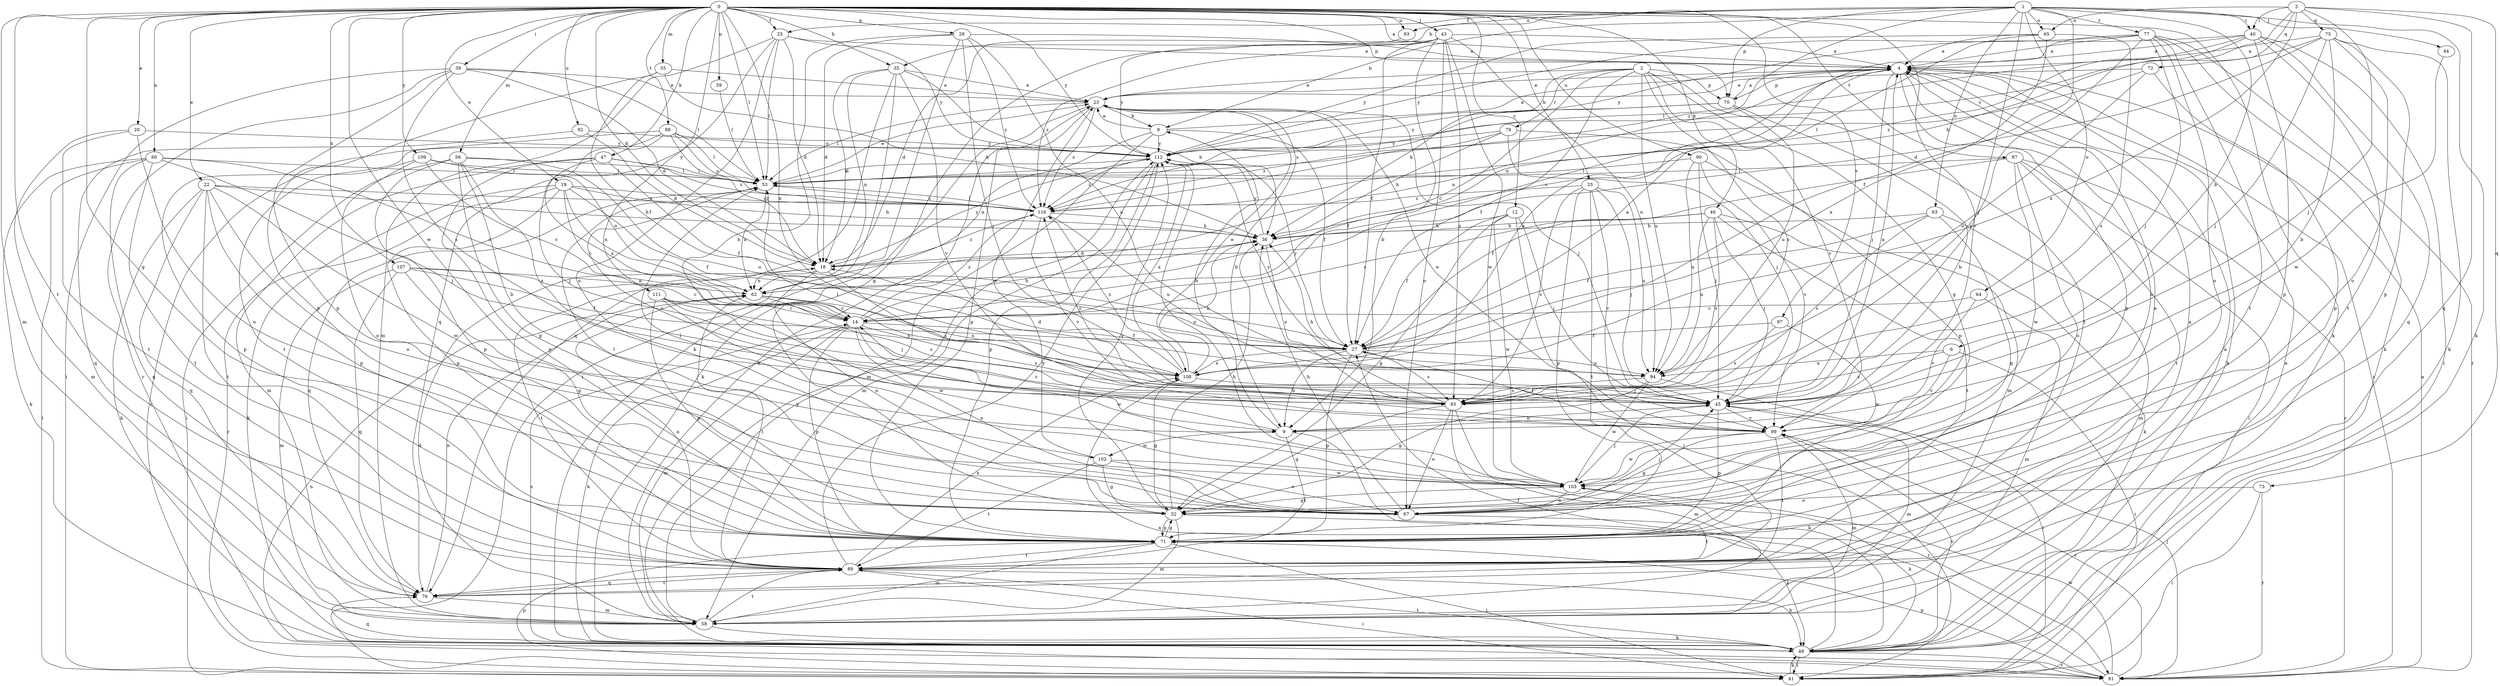 strict digraph  {
0;
1;
2;
3;
4;
6;
8;
9;
12;
14;
18;
19;
20;
22;
23;
25;
27;
29;
32;
33;
35;
36;
39;
40;
41;
43;
44;
45;
46;
47;
49;
53;
55;
56;
58;
59;
60;
62;
63;
64;
65;
67;
70;
71;
72;
73;
75;
76;
77;
79;
81;
85;
87;
88;
89;
90;
92;
93;
94;
97;
99;
102;
103;
107;
108;
109;
111;
112;
116;
0 -> 4  [label=a];
0 -> 12  [label=c];
0 -> 18  [label=d];
0 -> 19  [label=e];
0 -> 20  [label=e];
0 -> 22  [label=e];
0 -> 25  [label=f];
0 -> 29  [label=g];
0 -> 32  [label=g];
0 -> 33  [label=h];
0 -> 35  [label=h];
0 -> 39  [label=i];
0 -> 43  [label=j];
0 -> 46  [label=k];
0 -> 47  [label=k];
0 -> 49  [label=k];
0 -> 53  [label=l];
0 -> 55  [label=m];
0 -> 56  [label=m];
0 -> 58  [label=m];
0 -> 59  [label=n];
0 -> 60  [label=n];
0 -> 70  [label=p];
0 -> 87  [label=t];
0 -> 88  [label=t];
0 -> 89  [label=t];
0 -> 90  [label=u];
0 -> 92  [label=u];
0 -> 93  [label=u];
0 -> 97  [label=v];
0 -> 99  [label=v];
0 -> 102  [label=w];
0 -> 107  [label=x];
0 -> 108  [label=x];
0 -> 109  [label=y];
0 -> 111  [label=y];
0 -> 112  [label=y];
1 -> 6  [label=b];
1 -> 8  [label=b];
1 -> 25  [label=f];
1 -> 27  [label=f];
1 -> 35  [label=h];
1 -> 40  [label=i];
1 -> 44  [label=j];
1 -> 45  [label=j];
1 -> 49  [label=k];
1 -> 63  [label=o];
1 -> 64  [label=o];
1 -> 65  [label=o];
1 -> 70  [label=p];
1 -> 77  [label=r];
1 -> 93  [label=u];
1 -> 116  [label=z];
2 -> 14  [label=c];
2 -> 23  [label=e];
2 -> 27  [label=f];
2 -> 32  [label=g];
2 -> 36  [label=h];
2 -> 70  [label=p];
2 -> 79  [label=r];
2 -> 85  [label=s];
2 -> 89  [label=t];
2 -> 94  [label=u];
2 -> 99  [label=v];
3 -> 36  [label=h];
3 -> 40  [label=i];
3 -> 45  [label=j];
3 -> 65  [label=o];
3 -> 72  [label=q];
3 -> 73  [label=q];
3 -> 75  [label=q];
3 -> 76  [label=q];
3 -> 108  [label=x];
4 -> 23  [label=e];
4 -> 45  [label=j];
4 -> 49  [label=k];
4 -> 62  [label=n];
4 -> 67  [label=o];
4 -> 70  [label=p];
4 -> 71  [label=p];
4 -> 81  [label=r];
6 -> 41  [label=i];
6 -> 85  [label=s];
6 -> 94  [label=u];
6 -> 99  [label=v];
8 -> 4  [label=a];
8 -> 23  [label=e];
8 -> 27  [label=f];
8 -> 58  [label=m];
8 -> 62  [label=n];
8 -> 112  [label=y];
9 -> 8  [label=b];
9 -> 14  [label=c];
9 -> 81  [label=r];
9 -> 89  [label=t];
9 -> 102  [label=w];
12 -> 27  [label=f];
12 -> 32  [label=g];
12 -> 36  [label=h];
12 -> 41  [label=i];
12 -> 45  [label=j];
12 -> 103  [label=w];
14 -> 27  [label=f];
14 -> 36  [label=h];
14 -> 49  [label=k];
14 -> 58  [label=m];
14 -> 67  [label=o];
14 -> 71  [label=p];
14 -> 85  [label=s];
14 -> 103  [label=w];
14 -> 116  [label=z];
18 -> 62  [label=n];
18 -> 67  [label=o];
18 -> 85  [label=s];
18 -> 89  [label=t];
18 -> 112  [label=y];
18 -> 116  [label=z];
19 -> 14  [label=c];
19 -> 27  [label=f];
19 -> 36  [label=h];
19 -> 49  [label=k];
19 -> 62  [label=n];
19 -> 71  [label=p];
19 -> 81  [label=r];
19 -> 116  [label=z];
20 -> 58  [label=m];
20 -> 67  [label=o];
20 -> 89  [label=t];
20 -> 112  [label=y];
22 -> 36  [label=h];
22 -> 49  [label=k];
22 -> 67  [label=o];
22 -> 71  [label=p];
22 -> 76  [label=q];
22 -> 89  [label=t];
22 -> 103  [label=w];
22 -> 116  [label=z];
23 -> 8  [label=b];
23 -> 9  [label=b];
23 -> 27  [label=f];
23 -> 45  [label=j];
23 -> 49  [label=k];
23 -> 53  [label=l];
23 -> 71  [label=p];
23 -> 116  [label=z];
25 -> 4  [label=a];
25 -> 18  [label=d];
25 -> 53  [label=l];
25 -> 58  [label=m];
25 -> 67  [label=o];
25 -> 76  [label=q];
25 -> 112  [label=y];
27 -> 4  [label=a];
27 -> 9  [label=b];
27 -> 71  [label=p];
27 -> 85  [label=s];
27 -> 94  [label=u];
27 -> 108  [label=x];
27 -> 112  [label=y];
29 -> 4  [label=a];
29 -> 9  [label=b];
29 -> 18  [label=d];
29 -> 45  [label=j];
29 -> 49  [label=k];
29 -> 94  [label=u];
29 -> 116  [label=z];
32 -> 36  [label=h];
32 -> 49  [label=k];
32 -> 58  [label=m];
32 -> 71  [label=p];
32 -> 112  [label=y];
33 -> 45  [label=j];
33 -> 71  [label=p];
33 -> 85  [label=s];
33 -> 89  [label=t];
33 -> 94  [label=u];
33 -> 99  [label=v];
33 -> 116  [label=z];
35 -> 18  [label=d];
35 -> 23  [label=e];
35 -> 36  [label=h];
35 -> 41  [label=i];
35 -> 62  [label=n];
35 -> 76  [label=q];
35 -> 99  [label=v];
36 -> 18  [label=d];
36 -> 85  [label=s];
36 -> 112  [label=y];
39 -> 18  [label=d];
39 -> 23  [label=e];
39 -> 41  [label=i];
39 -> 53  [label=l];
39 -> 71  [label=p];
39 -> 81  [label=r];
39 -> 85  [label=s];
40 -> 4  [label=a];
40 -> 41  [label=i];
40 -> 53  [label=l];
40 -> 71  [label=p];
40 -> 76  [label=q];
40 -> 89  [label=t];
40 -> 112  [label=y];
40 -> 116  [label=z];
41 -> 49  [label=k];
41 -> 71  [label=p];
43 -> 4  [label=a];
43 -> 9  [label=b];
43 -> 18  [label=d];
43 -> 27  [label=f];
43 -> 32  [label=g];
43 -> 67  [label=o];
43 -> 85  [label=s];
43 -> 94  [label=u];
43 -> 103  [label=w];
43 -> 116  [label=z];
44 -> 103  [label=w];
45 -> 4  [label=a];
45 -> 9  [label=b];
45 -> 53  [label=l];
45 -> 58  [label=m];
45 -> 71  [label=p];
45 -> 99  [label=v];
46 -> 14  [label=c];
46 -> 36  [label=h];
46 -> 45  [label=j];
46 -> 49  [label=k];
46 -> 85  [label=s];
46 -> 89  [label=t];
46 -> 94  [label=u];
47 -> 27  [label=f];
47 -> 45  [label=j];
47 -> 53  [label=l];
47 -> 58  [label=m];
47 -> 71  [label=p];
47 -> 116  [label=z];
49 -> 4  [label=a];
49 -> 14  [label=c];
49 -> 27  [label=f];
49 -> 41  [label=i];
49 -> 76  [label=q];
49 -> 81  [label=r];
49 -> 89  [label=t];
49 -> 99  [label=v];
49 -> 112  [label=y];
53 -> 23  [label=e];
53 -> 62  [label=n];
53 -> 76  [label=q];
53 -> 99  [label=v];
53 -> 116  [label=z];
55 -> 23  [label=e];
55 -> 27  [label=f];
55 -> 36  [label=h];
55 -> 71  [label=p];
56 -> 9  [label=b];
56 -> 32  [label=g];
56 -> 41  [label=i];
56 -> 53  [label=l];
56 -> 71  [label=p];
56 -> 85  [label=s];
56 -> 94  [label=u];
58 -> 4  [label=a];
58 -> 18  [label=d];
58 -> 23  [label=e];
58 -> 49  [label=k];
58 -> 89  [label=t];
59 -> 53  [label=l];
60 -> 14  [label=c];
60 -> 41  [label=i];
60 -> 45  [label=j];
60 -> 49  [label=k];
60 -> 53  [label=l];
60 -> 76  [label=q];
60 -> 89  [label=t];
62 -> 14  [label=c];
62 -> 85  [label=s];
62 -> 89  [label=t];
62 -> 108  [label=x];
63 -> 27  [label=f];
63 -> 32  [label=g];
63 -> 36  [label=h];
63 -> 58  [label=m];
63 -> 85  [label=s];
64 -> 14  [label=c];
64 -> 58  [label=m];
64 -> 99  [label=v];
65 -> 4  [label=a];
65 -> 62  [label=n];
65 -> 85  [label=s];
65 -> 108  [label=x];
65 -> 112  [label=y];
67 -> 36  [label=h];
67 -> 45  [label=j];
67 -> 53  [label=l];
67 -> 89  [label=t];
70 -> 4  [label=a];
70 -> 9  [label=b];
70 -> 94  [label=u];
70 -> 112  [label=y];
70 -> 116  [label=z];
71 -> 4  [label=a];
71 -> 32  [label=g];
71 -> 41  [label=i];
71 -> 58  [label=m];
71 -> 89  [label=t];
72 -> 23  [label=e];
72 -> 53  [label=l];
72 -> 71  [label=p];
72 -> 94  [label=u];
73 -> 41  [label=i];
73 -> 67  [label=o];
73 -> 81  [label=r];
75 -> 4  [label=a];
75 -> 9  [label=b];
75 -> 18  [label=d];
75 -> 45  [label=j];
75 -> 49  [label=k];
75 -> 67  [label=o];
75 -> 71  [label=p];
75 -> 112  [label=y];
76 -> 58  [label=m];
76 -> 62  [label=n];
76 -> 89  [label=t];
77 -> 4  [label=a];
77 -> 14  [label=c];
77 -> 45  [label=j];
77 -> 49  [label=k];
77 -> 67  [label=o];
77 -> 81  [label=r];
77 -> 85  [label=s];
77 -> 89  [label=t];
77 -> 112  [label=y];
79 -> 36  [label=h];
79 -> 45  [label=j];
79 -> 71  [label=p];
79 -> 112  [label=y];
79 -> 116  [label=z];
81 -> 4  [label=a];
81 -> 45  [label=j];
81 -> 62  [label=n];
81 -> 71  [label=p];
81 -> 99  [label=v];
81 -> 103  [label=w];
81 -> 108  [label=x];
85 -> 32  [label=g];
85 -> 36  [label=h];
85 -> 49  [label=k];
85 -> 58  [label=m];
85 -> 67  [label=o];
85 -> 116  [label=z];
87 -> 27  [label=f];
87 -> 41  [label=i];
87 -> 53  [label=l];
87 -> 67  [label=o];
87 -> 81  [label=r];
87 -> 89  [label=t];
87 -> 103  [label=w];
88 -> 18  [label=d];
88 -> 53  [label=l];
88 -> 81  [label=r];
88 -> 89  [label=t];
88 -> 108  [label=x];
88 -> 112  [label=y];
88 -> 116  [label=z];
89 -> 4  [label=a];
89 -> 41  [label=i];
89 -> 49  [label=k];
89 -> 62  [label=n];
89 -> 76  [label=q];
89 -> 108  [label=x];
89 -> 112  [label=y];
90 -> 45  [label=j];
90 -> 53  [label=l];
90 -> 58  [label=m];
90 -> 94  [label=u];
90 -> 99  [label=v];
92 -> 18  [label=d];
92 -> 76  [label=q];
92 -> 112  [label=y];
93 -> 112  [label=y];
94 -> 32  [label=g];
94 -> 41  [label=i];
94 -> 85  [label=s];
94 -> 103  [label=w];
94 -> 112  [label=y];
97 -> 27  [label=f];
97 -> 85  [label=s];
97 -> 103  [label=w];
99 -> 23  [label=e];
99 -> 27  [label=f];
99 -> 32  [label=g];
99 -> 58  [label=m];
99 -> 89  [label=t];
99 -> 103  [label=w];
102 -> 23  [label=e];
102 -> 32  [label=g];
102 -> 67  [label=o];
102 -> 89  [label=t];
102 -> 103  [label=w];
103 -> 32  [label=g];
103 -> 45  [label=j];
103 -> 49  [label=k];
103 -> 53  [label=l];
103 -> 67  [label=o];
103 -> 112  [label=y];
107 -> 14  [label=c];
107 -> 27  [label=f];
107 -> 32  [label=g];
107 -> 58  [label=m];
107 -> 62  [label=n];
107 -> 76  [label=q];
108 -> 4  [label=a];
108 -> 18  [label=d];
108 -> 23  [label=e];
108 -> 32  [label=g];
108 -> 36  [label=h];
108 -> 45  [label=j];
108 -> 116  [label=z];
109 -> 14  [label=c];
109 -> 53  [label=l];
109 -> 62  [label=n];
109 -> 67  [label=o];
109 -> 71  [label=p];
111 -> 14  [label=c];
111 -> 45  [label=j];
111 -> 71  [label=p];
111 -> 103  [label=w];
111 -> 108  [label=x];
112 -> 53  [label=l];
112 -> 58  [label=m];
112 -> 71  [label=p];
112 -> 108  [label=x];
112 -> 116  [label=z];
116 -> 36  [label=h];
116 -> 53  [label=l];
116 -> 94  [label=u];
116 -> 99  [label=v];
}
